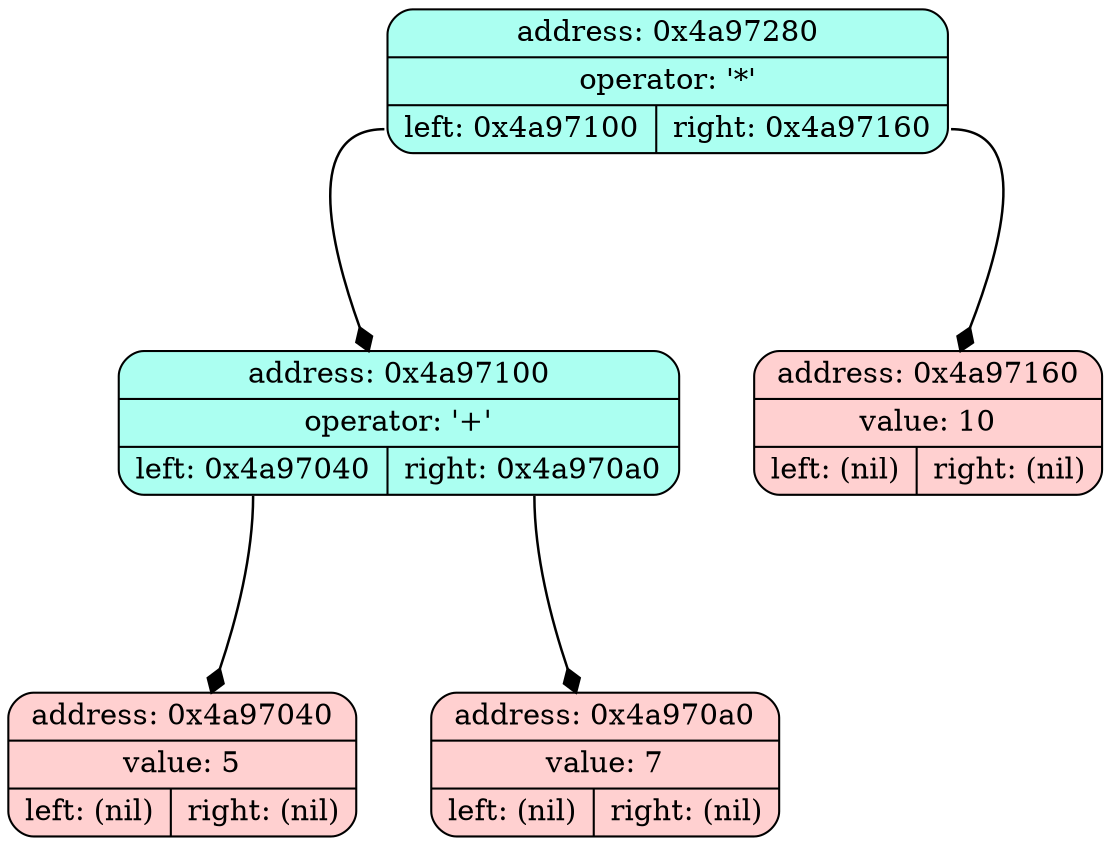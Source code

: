 digraph List {
	dpi = 100;
	fontname = "Comic Sans MS";
	fontsize = 20;
	rankdir  = TB;
graph [fillcolor = lightgreen, ranksep = 1.3, nodesep = 0.5, style = "rounded", color = green, penwidth = 2];
edge [color = black, arrowhead = diamond, arrowsize = 1, penwidth = 1.2];
node1 [shape = Mrecord, style = filled, fillcolor = "#ABFFF1", label = "{address: 0x4a97280|operator: '*'| { <ptr1> left: 0x4a97100| <ptr2> right: 0x4a97160}}"]
node2 [shape = Mrecord, style = filled, fillcolor = "#ABFFF1", label = "{address: 0x4a97280|operator: '*'| { <ptr1> left: 0x4a97100| <ptr2> right: 0x4a97160}}"]
node1: <ptr1> -> node2; node3 [shape = Mrecord, style = filled, fillcolor = "#ABFFF1", label = "{address: 0x4a97280|operator: '*'| { <ptr1> left: 0x4a97100| <ptr2> right: 0x4a97160}}"]
node1: <ptr2> -> node3; 
node2 [shape = Mrecord, style = filled, fillcolor = "#ABFFF1", label = "{address: 0x4a97100|operator: '+'| { <ptr1> left: 0x4a97040| <ptr2> right: 0x4a970a0}}"]
node4 [shape = Mrecord, style = filled, fillcolor = "#ABFFF1", label = "{address: 0x4a97100|operator: '+'| { <ptr1> left: 0x4a97040| <ptr2> right: 0x4a970a0}}"]
node2: <ptr1> -> node4; node5 [shape = Mrecord, style = filled, fillcolor = "#ABFFF1", label = "{address: 0x4a97100|operator: '+'| { <ptr1> left: 0x4a97040| <ptr2> right: 0x4a970a0}}"]
node2: <ptr2> -> node5; 
node3 [shape = Mrecord, style = filled, fillcolor = "#FFD0D0", label = "{address: 0x4a97160|value: 10| { <ptr1> left: (nil)| <ptr2> right: (nil)}}"]

node4 [shape = Mrecord, style = filled, fillcolor = "#FFD0D0", label = "{address: 0x4a97040|value: 5| { <ptr1> left: (nil)| <ptr2> right: (nil)}}"]

node5 [shape = Mrecord, style = filled, fillcolor = "#FFD0D0", label = "{address: 0x4a970a0|value: 7| { <ptr1> left: (nil)| <ptr2> right: (nil)}}"]

}
